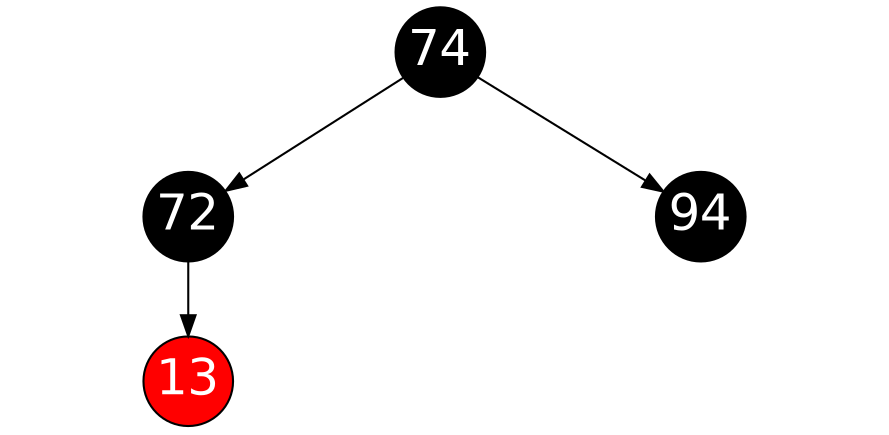 digraph G {
	graph [ratio=.48];
	node [style=filled, color=black, shape=circle, width=.6 
		fontname=Helvetica, fontweight=bold, fontcolor=white, 
		fontsize=24, fixedsize=true];
	

  13, 72, 94;

  13	
	[fillcolor=red];

72 -> 13; 
74 -> 72; 
74 -> 94; 

}
